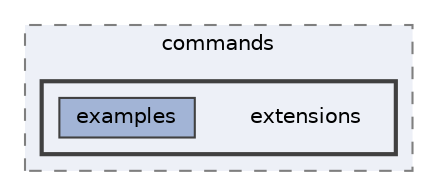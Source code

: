digraph "packages/cli/src/commands/extensions"
{
 // LATEX_PDF_SIZE
  bgcolor="transparent";
  edge [fontname=Helvetica,fontsize=10,labelfontname=Helvetica,labelfontsize=10];
  node [fontname=Helvetica,fontsize=10,shape=box,height=0.2,width=0.4];
  compound=true
  subgraph clusterdir_63dc7e573eaf2d3a27b7b0e70a0482c5 {
    graph [ bgcolor="#edf0f7", pencolor="grey50", label="commands", fontname=Helvetica,fontsize=10 style="filled,dashed", URL="dir_63dc7e573eaf2d3a27b7b0e70a0482c5.html",tooltip=""]
  subgraph clusterdir_269c31163b2a7710cbc1da852faddb3e {
    graph [ bgcolor="#edf0f7", pencolor="grey25", label="", fontname=Helvetica,fontsize=10 style="filled,bold", URL="dir_269c31163b2a7710cbc1da852faddb3e.html",tooltip=""]
    dir_269c31163b2a7710cbc1da852faddb3e [shape=plaintext, label="extensions"];
  dir_721849d0ed5f980bb490166d83c8d704 [label="examples", fillcolor="#a2b4d6", color="grey25", style="filled", URL="dir_721849d0ed5f980bb490166d83c8d704.html",tooltip=""];
  }
  }
}
